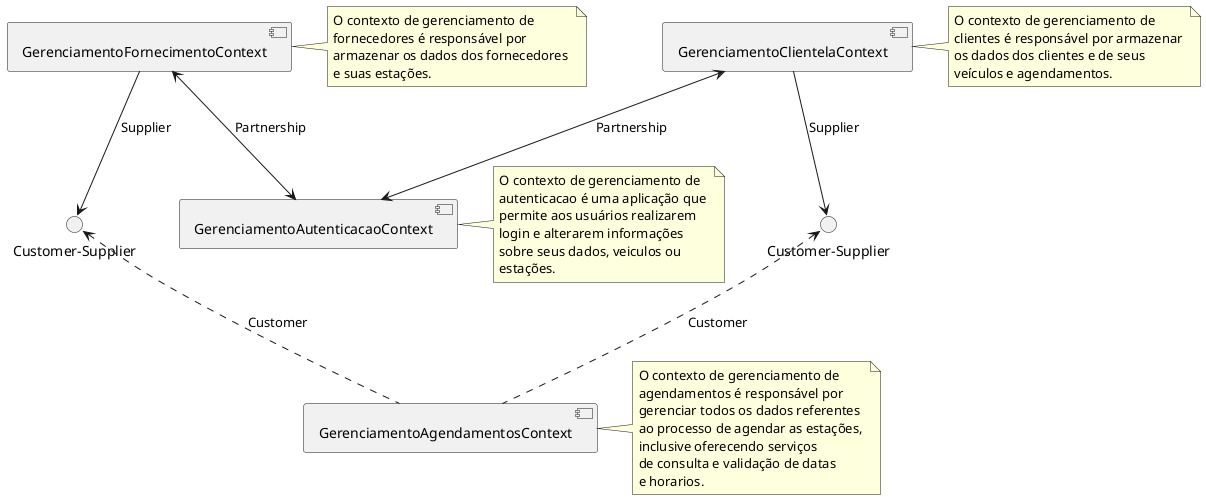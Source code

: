 @startuml

skinparam componentStyle uml2

component [GerenciamentoFornecimentoContext]
note right of [GerenciamentoFornecimentoContext]
O contexto de gerenciamento de 
fornecedores é responsável por 
armazenar os dados dos fornecedores 
e suas estações. 
end note
component [GerenciamentoClientelaContext]
note right of [GerenciamentoClientelaContext]
O contexto de gerenciamento de 
clientes é responsável por armazenar 
os dados dos clientes e de seus 
veículos e agendamentos. 
end note
component [GerenciamentoAgendamentosContext]
note right of [GerenciamentoAgendamentosContext]
O contexto de gerenciamento de 
agendamentos é responsável por 
gerenciar todos os dados referentes 
ao processo de agendar as estações, 
inclusive oferecendo serviços 
de consulta e validação de datas 
e horarios. 
end note
component [GerenciamentoAutenticacaoContext]
note right of [GerenciamentoAutenticacaoContext]
O contexto de gerenciamento de 
autenticacao é uma aplicação que 
permite aos usuários realizarem 
login e alterarem informações 
sobre seus dados, veiculos ou 
estações. 
end note

interface "Customer-Supplier" as GerenciamentoAgendamentosContext_to_GerenciamentoFornecimentoContext
[GerenciamentoFornecimentoContext] --> GerenciamentoAgendamentosContext_to_GerenciamentoFornecimentoContext : Supplier
GerenciamentoAgendamentosContext_to_GerenciamentoFornecimentoContext <.. [GerenciamentoAgendamentosContext] : Customer 

interface "Customer-Supplier" as GerenciamentoAgendamentosContext_to_GerenciamentoClientelaContext
[GerenciamentoClientelaContext] --> GerenciamentoAgendamentosContext_to_GerenciamentoClientelaContext : Supplier
GerenciamentoAgendamentosContext_to_GerenciamentoClientelaContext <.. [GerenciamentoAgendamentosContext] : Customer 

[GerenciamentoFornecimentoContext]<-->[GerenciamentoAutenticacaoContext] : Partnership

[GerenciamentoClientelaContext]<-->[GerenciamentoAutenticacaoContext] : Partnership



@enduml

